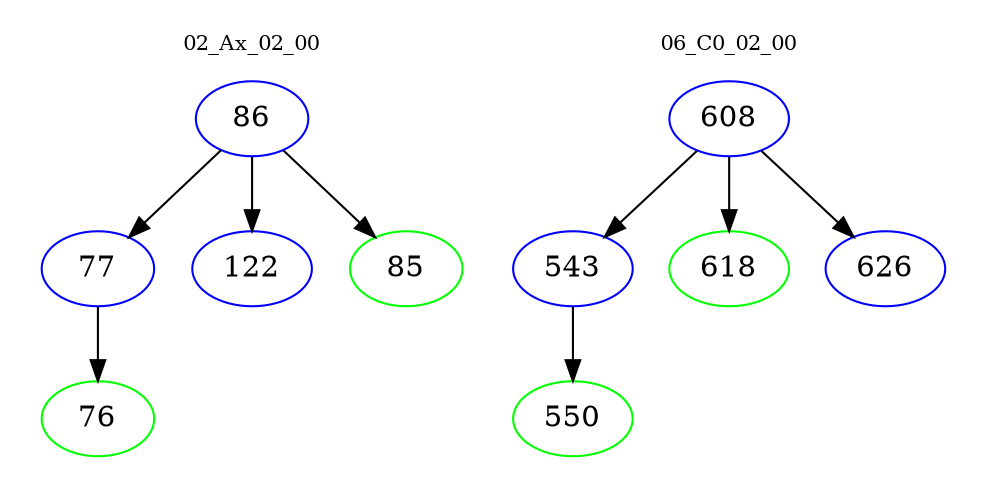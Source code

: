 digraph{
subgraph cluster_0 {
color = white
label = "02_Ax_02_00";
fontsize=10;
T0_86 [label="86", color="blue"]
T0_86 -> T0_77 [color="black"]
T0_77 [label="77", color="blue"]
T0_77 -> T0_76 [color="black"]
T0_76 [label="76", color="green"]
T0_86 -> T0_122 [color="black"]
T0_122 [label="122", color="blue"]
T0_86 -> T0_85 [color="black"]
T0_85 [label="85", color="green"]
}
subgraph cluster_1 {
color = white
label = "06_C0_02_00";
fontsize=10;
T1_608 [label="608", color="blue"]
T1_608 -> T1_543 [color="black"]
T1_543 [label="543", color="blue"]
T1_543 -> T1_550 [color="black"]
T1_550 [label="550", color="green"]
T1_608 -> T1_618 [color="black"]
T1_618 [label="618", color="green"]
T1_608 -> T1_626 [color="black"]
T1_626 [label="626", color="blue"]
}
}
